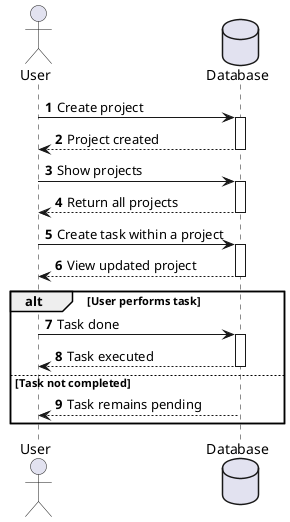 @startuml
'https://plantuml.com/sequence-diagram

autonumber

actor User as user
database Database as db

user -> db : Create project
activate db
db --> user : Project created
deactivate db

user -> db : Show projects
activate db
db --> user : Return all projects
deactivate db

user -> db : Create task within a project
activate db
db --> user : View updated project
deactivate db

alt User performs task
user -> db : Task done
activate db
db --> user : Task executed
deactivate db
else Task not completed
db --> user : Task remains pending
end

@enduml